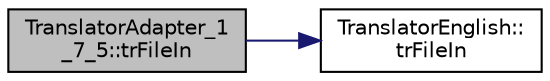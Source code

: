 digraph "TranslatorAdapter_1_7_5::trFileIn"
{
 // LATEX_PDF_SIZE
  edge [fontname="Helvetica",fontsize="10",labelfontname="Helvetica",labelfontsize="10"];
  node [fontname="Helvetica",fontsize="10",shape=record];
  rankdir="LR";
  Node1 [label="TranslatorAdapter_1\l_7_5::trFileIn",height=0.2,width=0.4,color="black", fillcolor="grey75", style="filled", fontcolor="black",tooltip=" "];
  Node1 -> Node2 [color="midnightblue",fontsize="10",style="solid",fontname="Helvetica"];
  Node2 [label="TranslatorEnglish::\ltrFileIn",height=0.2,width=0.4,color="black", fillcolor="white", style="filled",URL="$classTranslatorEnglish.html#a39a0c3ff05795597ecf19d13f0b98c30",tooltip=" "];
}
